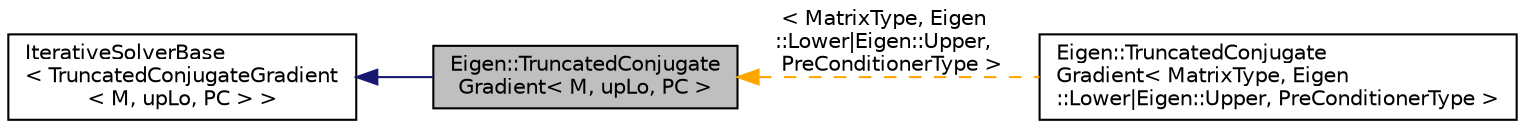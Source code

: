 digraph "Eigen::TruncatedConjugateGradient&lt; M, upLo, PC &gt;"
{
 // LATEX_PDF_SIZE
  edge [fontname="Helvetica",fontsize="10",labelfontname="Helvetica",labelfontsize="10"];
  node [fontname="Helvetica",fontsize="10",shape=record];
  rankdir="LR";
  Node1 [label="Eigen::TruncatedConjugate\lGradient\< M, upLo, PC \>",height=0.2,width=0.4,color="black", fillcolor="grey75", style="filled", fontcolor="black",tooltip="Iterative solver for solving linear systems using the truncated conjugate gradient method."];
  Node2 -> Node1 [dir="back",color="midnightblue",fontsize="10",style="solid"];
  Node2 [label="IterativeSolverBase\l\< TruncatedConjugateGradient\l\< M, upLo, PC \> \>",height=0.2,width=0.4,color="black", fillcolor="white", style="filled",tooltip=" "];
  Node1 -> Node3 [dir="back",color="orange",fontsize="10",style="dashed",label=" \< MatrixType, Eigen\l::Lower\|Eigen::Upper,\l PreConditionerType \>" ];
  Node3 [label="Eigen::TruncatedConjugate\lGradient\< MatrixType, Eigen\l::Lower\|Eigen::Upper, PreConditionerType \>",height=0.2,width=0.4,color="black", fillcolor="white", style="filled",URL="$a01557.html",tooltip=" "];
}
